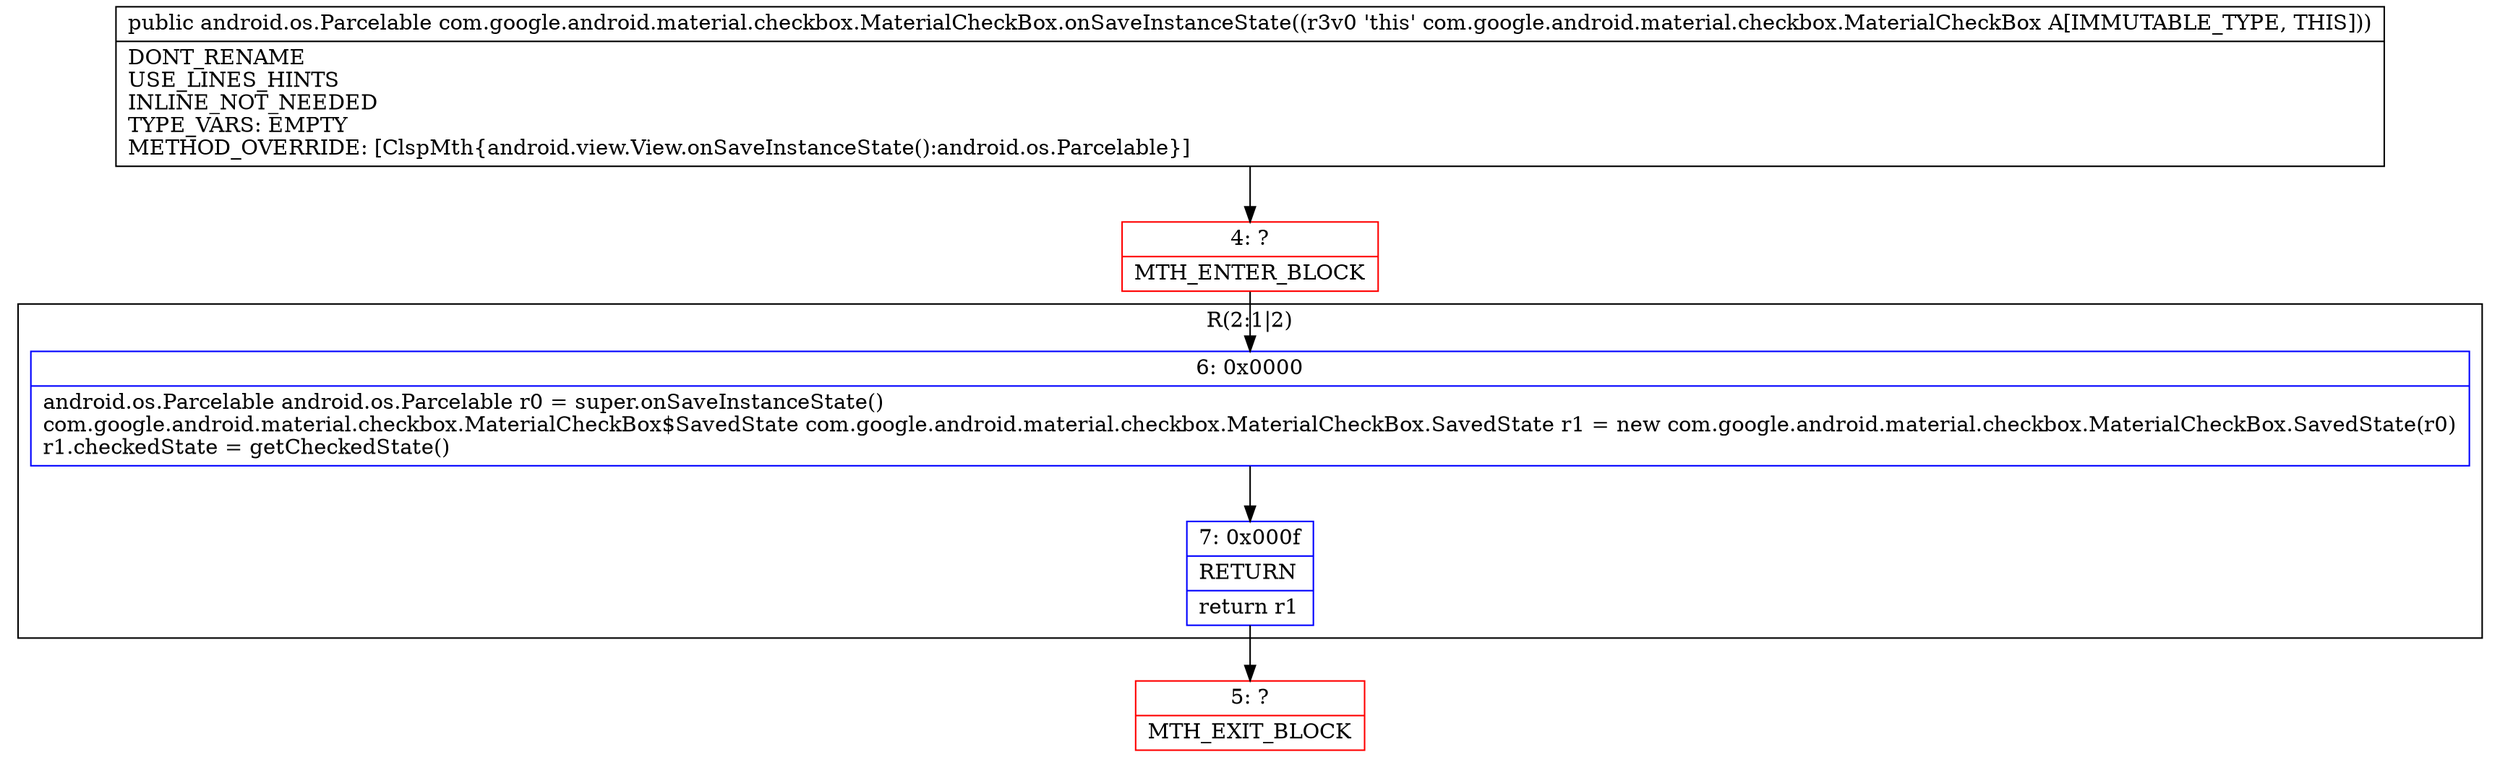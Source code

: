 digraph "CFG forcom.google.android.material.checkbox.MaterialCheckBox.onSaveInstanceState()Landroid\/os\/Parcelable;" {
subgraph cluster_Region_646837246 {
label = "R(2:1|2)";
node [shape=record,color=blue];
Node_6 [shape=record,label="{6\:\ 0x0000|android.os.Parcelable android.os.Parcelable r0 = super.onSaveInstanceState()\lcom.google.android.material.checkbox.MaterialCheckBox$SavedState com.google.android.material.checkbox.MaterialCheckBox.SavedState r1 = new com.google.android.material.checkbox.MaterialCheckBox.SavedState(r0)\lr1.checkedState = getCheckedState()\l}"];
Node_7 [shape=record,label="{7\:\ 0x000f|RETURN\l|return r1\l}"];
}
Node_4 [shape=record,color=red,label="{4\:\ ?|MTH_ENTER_BLOCK\l}"];
Node_5 [shape=record,color=red,label="{5\:\ ?|MTH_EXIT_BLOCK\l}"];
MethodNode[shape=record,label="{public android.os.Parcelable com.google.android.material.checkbox.MaterialCheckBox.onSaveInstanceState((r3v0 'this' com.google.android.material.checkbox.MaterialCheckBox A[IMMUTABLE_TYPE, THIS]))  | DONT_RENAME\lUSE_LINES_HINTS\lINLINE_NOT_NEEDED\lTYPE_VARS: EMPTY\lMETHOD_OVERRIDE: [ClspMth\{android.view.View.onSaveInstanceState():android.os.Parcelable\}]\l}"];
MethodNode -> Node_4;Node_6 -> Node_7;
Node_7 -> Node_5;
Node_4 -> Node_6;
}

